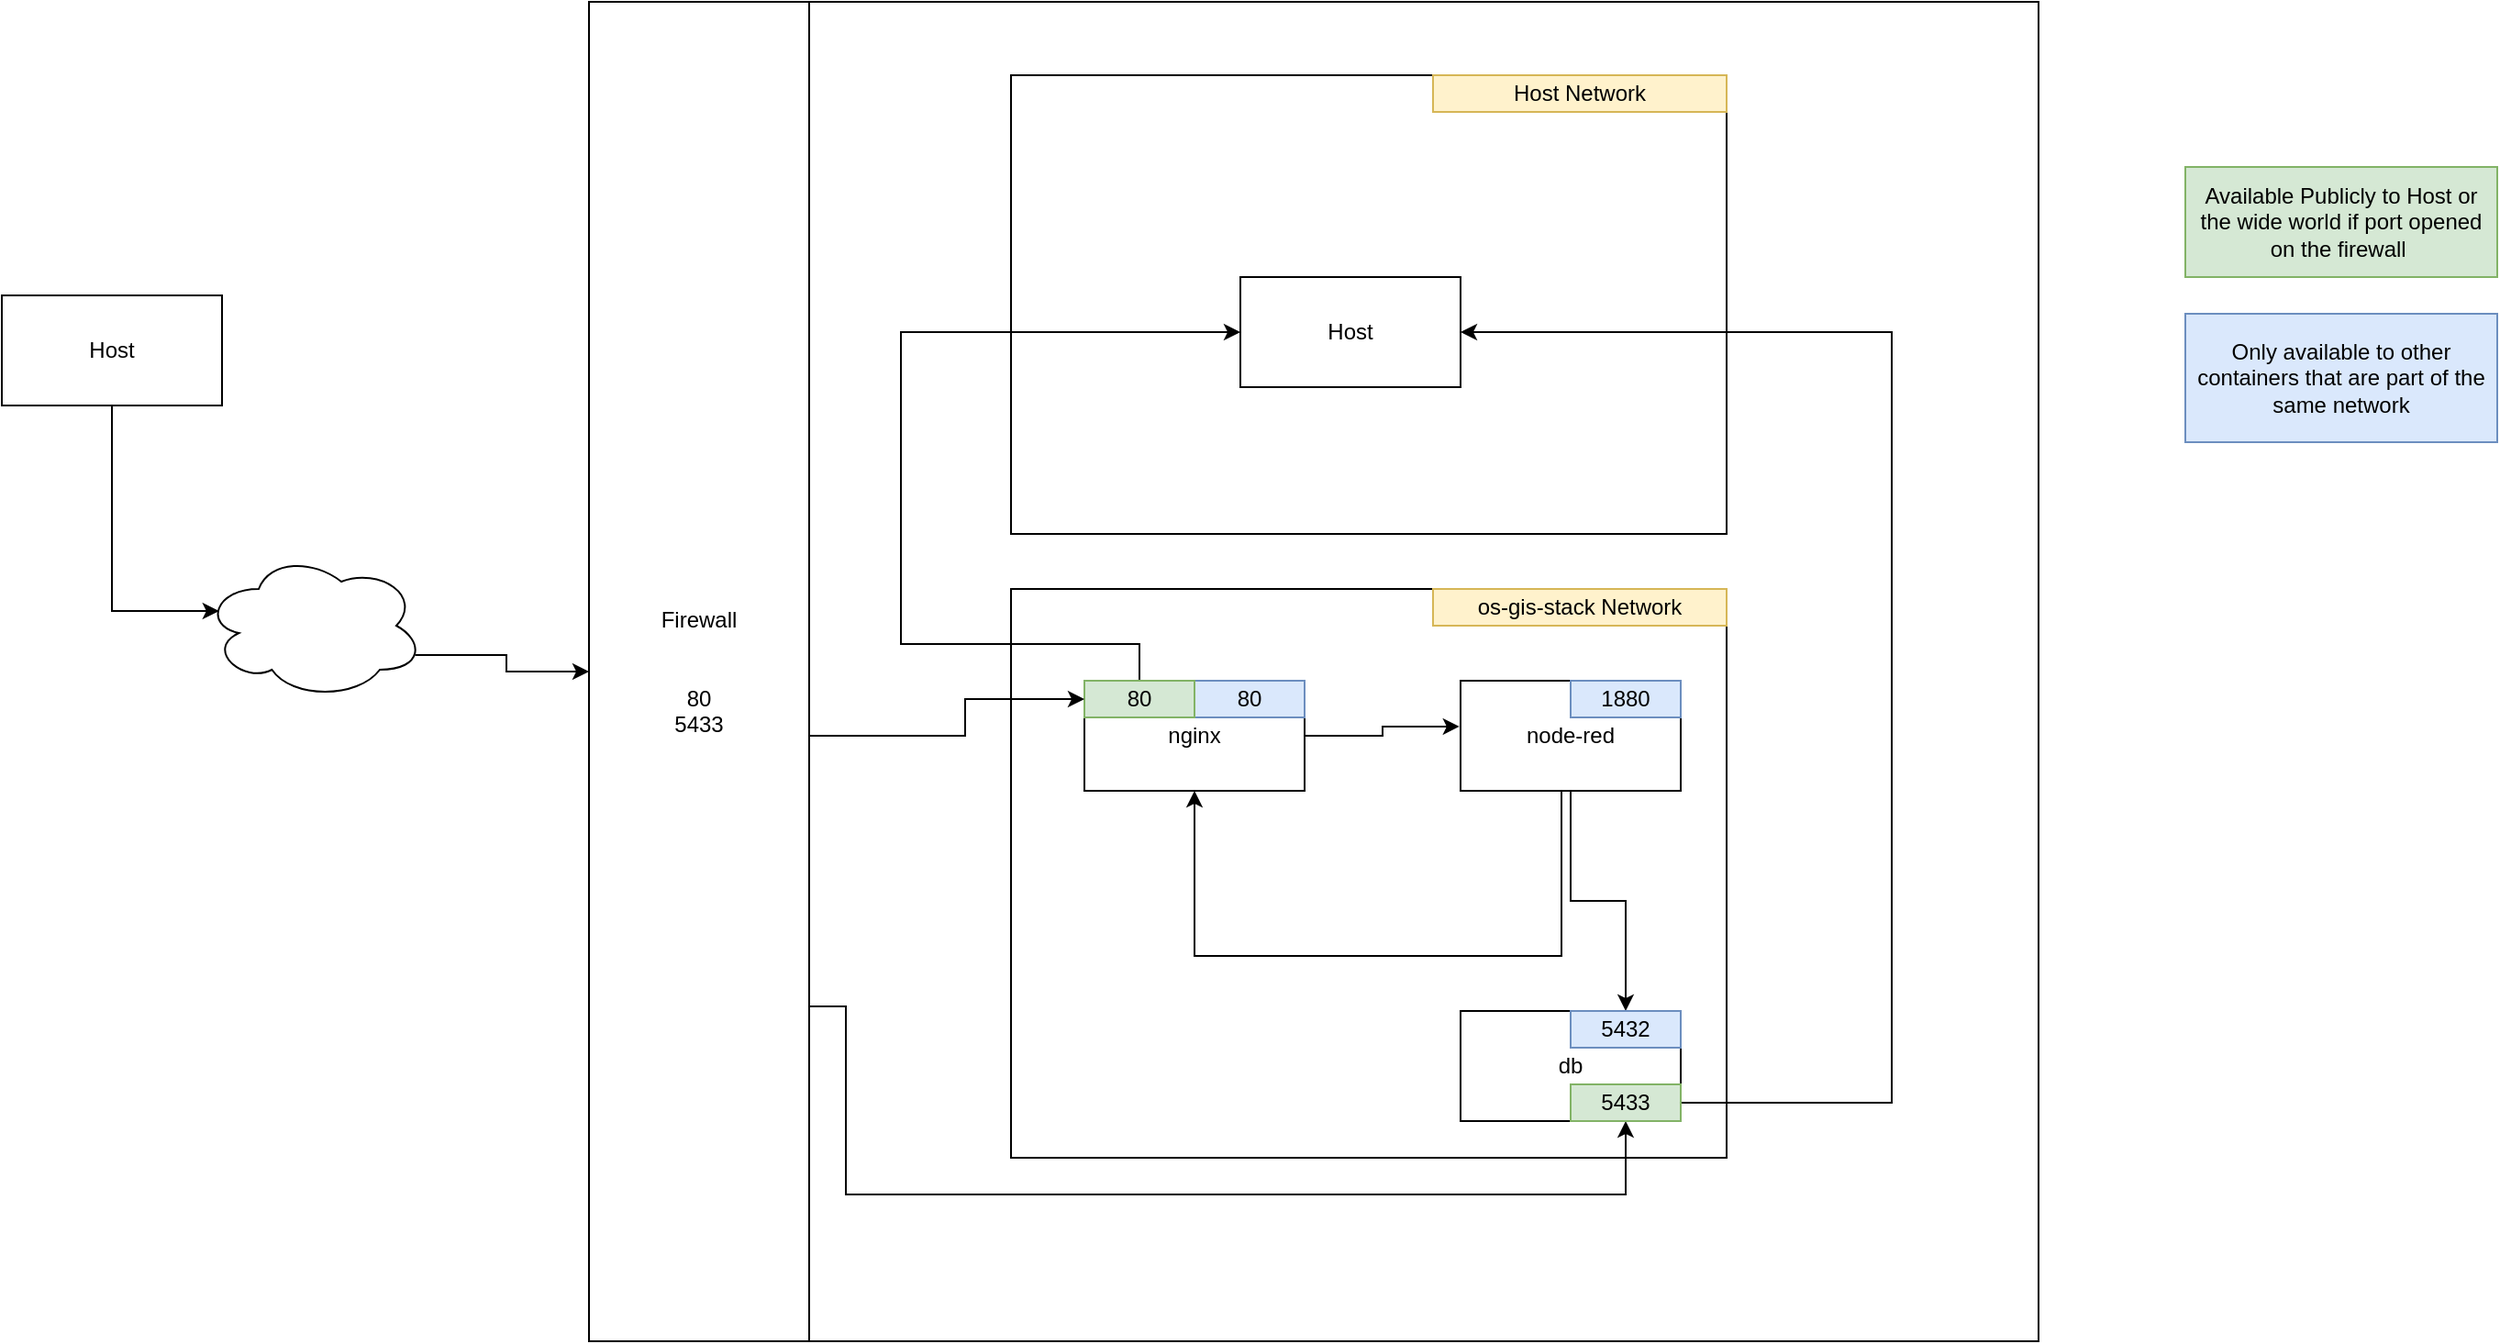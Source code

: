 <mxfile version="14.6.13" type="device"><diagram id="EaQOJbLqpQGk-XHPkLDU" name="Page-1"><mxGraphModel dx="2591" dy="1638" grid="1" gridSize="10" guides="1" tooltips="1" connect="1" arrows="1" fold="1" page="1" pageScale="1" pageWidth="1169" pageHeight="827" math="0" shadow="0"><root><mxCell id="0"/><mxCell id="1" parent="0"/><mxCell id="kA5MJ6jnhGrOicxnb4Bh-28" value="" style="rounded=0;whiteSpace=wrap;html=1;" vertex="1" parent="1"><mxGeometry x="170" y="-40" width="670" height="730" as="geometry"/></mxCell><mxCell id="kA5MJ6jnhGrOicxnb4Bh-8" value="" style="rounded=0;whiteSpace=wrap;html=1;" vertex="1" parent="1"><mxGeometry x="280" width="390" height="250" as="geometry"/></mxCell><mxCell id="kA5MJ6jnhGrOicxnb4Bh-9" value="Host Network" style="text;html=1;strokeColor=#d6b656;fillColor=#fff2cc;align=center;verticalAlign=middle;whiteSpace=wrap;rounded=0;" vertex="1" parent="1"><mxGeometry x="510" width="160" height="20" as="geometry"/></mxCell><mxCell id="kA5MJ6jnhGrOicxnb4Bh-6" value="" style="rounded=0;whiteSpace=wrap;html=1;" vertex="1" parent="1"><mxGeometry x="280" y="280" width="390" height="310" as="geometry"/></mxCell><mxCell id="kA5MJ6jnhGrOicxnb4Bh-3" style="edgeStyle=orthogonalEdgeStyle;rounded=0;orthogonalLoop=1;jettySize=auto;html=1;entryX=-0.005;entryY=0.416;entryDx=0;entryDy=0;entryPerimeter=0;" edge="1" parent="1" source="kA5MJ6jnhGrOicxnb4Bh-1" target="kA5MJ6jnhGrOicxnb4Bh-2"><mxGeometry relative="1" as="geometry"/></mxCell><mxCell id="kA5MJ6jnhGrOicxnb4Bh-1" value="nginx" style="rounded=0;whiteSpace=wrap;html=1;" vertex="1" parent="1"><mxGeometry x="320" y="330" width="120" height="60" as="geometry"/></mxCell><mxCell id="kA5MJ6jnhGrOicxnb4Bh-4" style="edgeStyle=orthogonalEdgeStyle;rounded=0;orthogonalLoop=1;jettySize=auto;html=1;entryX=0.5;entryY=1;entryDx=0;entryDy=0;" edge="1" parent="1" source="kA5MJ6jnhGrOicxnb4Bh-2" target="kA5MJ6jnhGrOicxnb4Bh-1"><mxGeometry relative="1" as="geometry"><Array as="points"><mxPoint x="580" y="480"/><mxPoint x="380" y="480"/></Array></mxGeometry></mxCell><mxCell id="kA5MJ6jnhGrOicxnb4Bh-12" style="edgeStyle=orthogonalEdgeStyle;rounded=0;orthogonalLoop=1;jettySize=auto;html=1;entryX=0.5;entryY=0;entryDx=0;entryDy=0;" edge="1" parent="1" source="kA5MJ6jnhGrOicxnb4Bh-2" target="kA5MJ6jnhGrOicxnb4Bh-11"><mxGeometry relative="1" as="geometry"/></mxCell><mxCell id="kA5MJ6jnhGrOicxnb4Bh-2" value="node-red" style="rounded=0;whiteSpace=wrap;html=1;" vertex="1" parent="1"><mxGeometry x="525" y="330" width="120" height="60" as="geometry"/></mxCell><mxCell id="kA5MJ6jnhGrOicxnb4Bh-5" value="Host" style="rounded=0;whiteSpace=wrap;html=1;" vertex="1" parent="1"><mxGeometry x="405" y="110" width="120" height="60" as="geometry"/></mxCell><mxCell id="kA5MJ6jnhGrOicxnb4Bh-7" value="os-gis-stack Network" style="text;html=1;strokeColor=#d6b656;fillColor=#fff2cc;align=center;verticalAlign=middle;whiteSpace=wrap;rounded=0;" vertex="1" parent="1"><mxGeometry x="510" y="280" width="160" height="20" as="geometry"/></mxCell><mxCell id="kA5MJ6jnhGrOicxnb4Bh-10" value="db" style="rounded=0;whiteSpace=wrap;html=1;" vertex="1" parent="1"><mxGeometry x="525" y="510" width="120" height="60" as="geometry"/></mxCell><mxCell id="kA5MJ6jnhGrOicxnb4Bh-11" value="5432" style="rounded=0;whiteSpace=wrap;html=1;fillColor=#dae8fc;strokeColor=#6c8ebf;" vertex="1" parent="1"><mxGeometry x="585" y="510" width="60" height="20" as="geometry"/></mxCell><mxCell id="kA5MJ6jnhGrOicxnb4Bh-13" value="1880" style="rounded=0;whiteSpace=wrap;html=1;fillColor=#dae8fc;strokeColor=#6c8ebf;" vertex="1" parent="1"><mxGeometry x="585" y="330" width="60" height="20" as="geometry"/></mxCell><mxCell id="kA5MJ6jnhGrOicxnb4Bh-14" value="80" style="rounded=0;whiteSpace=wrap;html=1;fillColor=#dae8fc;strokeColor=#6c8ebf;" vertex="1" parent="1"><mxGeometry x="380" y="330" width="60" height="20" as="geometry"/></mxCell><mxCell id="kA5MJ6jnhGrOicxnb4Bh-16" style="edgeStyle=orthogonalEdgeStyle;rounded=0;orthogonalLoop=1;jettySize=auto;html=1;entryX=0;entryY=0.5;entryDx=0;entryDy=0;" edge="1" parent="1" source="kA5MJ6jnhGrOicxnb4Bh-15" target="kA5MJ6jnhGrOicxnb4Bh-5"><mxGeometry relative="1" as="geometry"><mxPoint x="180" y="340" as="targetPoint"/><Array as="points"><mxPoint x="350" y="310"/><mxPoint x="220" y="310"/><mxPoint x="220" y="140"/></Array></mxGeometry></mxCell><mxCell id="kA5MJ6jnhGrOicxnb4Bh-15" value="80" style="rounded=0;whiteSpace=wrap;html=1;fillColor=#d5e8d4;strokeColor=#82b366;" vertex="1" parent="1"><mxGeometry x="320" y="330" width="60" height="20" as="geometry"/></mxCell><mxCell id="kA5MJ6jnhGrOicxnb4Bh-22" style="edgeStyle=orthogonalEdgeStyle;rounded=0;orthogonalLoop=1;jettySize=auto;html=1;" edge="1" parent="1" source="kA5MJ6jnhGrOicxnb4Bh-17" target="kA5MJ6jnhGrOicxnb4Bh-15"><mxGeometry relative="1" as="geometry"><Array as="points"><mxPoint x="255" y="360"/><mxPoint x="255" y="340"/></Array></mxGeometry></mxCell><mxCell id="kA5MJ6jnhGrOicxnb4Bh-25" style="edgeStyle=orthogonalEdgeStyle;rounded=0;orthogonalLoop=1;jettySize=auto;html=1;exitX=1;exitY=0.75;exitDx=0;exitDy=0;entryX=0.5;entryY=1;entryDx=0;entryDy=0;" edge="1" parent="1" source="kA5MJ6jnhGrOicxnb4Bh-17" target="kA5MJ6jnhGrOicxnb4Bh-23"><mxGeometry relative="1" as="geometry"><Array as="points"><mxPoint x="190" y="610"/><mxPoint x="615" y="610"/></Array></mxGeometry></mxCell><mxCell id="kA5MJ6jnhGrOicxnb4Bh-17" value="Firewall&lt;br&gt;&lt;br&gt;&lt;br&gt;80&lt;br&gt;5433" style="rounded=0;whiteSpace=wrap;html=1;" vertex="1" parent="1"><mxGeometry x="50" y="-40" width="120" height="730" as="geometry"/></mxCell><mxCell id="kA5MJ6jnhGrOicxnb4Bh-21" style="edgeStyle=orthogonalEdgeStyle;rounded=0;orthogonalLoop=1;jettySize=auto;html=1;exitX=0.96;exitY=0.7;exitDx=0;exitDy=0;exitPerimeter=0;" edge="1" parent="1" source="kA5MJ6jnhGrOicxnb4Bh-18" target="kA5MJ6jnhGrOicxnb4Bh-17"><mxGeometry relative="1" as="geometry"/></mxCell><mxCell id="kA5MJ6jnhGrOicxnb4Bh-18" value="" style="ellipse;shape=cloud;whiteSpace=wrap;html=1;" vertex="1" parent="1"><mxGeometry x="-160" y="260" width="120" height="80" as="geometry"/></mxCell><mxCell id="kA5MJ6jnhGrOicxnb4Bh-20" style="edgeStyle=orthogonalEdgeStyle;rounded=0;orthogonalLoop=1;jettySize=auto;html=1;entryX=0.07;entryY=0.4;entryDx=0;entryDy=0;entryPerimeter=0;" edge="1" parent="1" source="kA5MJ6jnhGrOicxnb4Bh-19" target="kA5MJ6jnhGrOicxnb4Bh-18"><mxGeometry relative="1" as="geometry"><Array as="points"><mxPoint x="-210" y="292"/></Array></mxGeometry></mxCell><mxCell id="kA5MJ6jnhGrOicxnb4Bh-19" value="Host" style="rounded=0;whiteSpace=wrap;html=1;" vertex="1" parent="1"><mxGeometry x="-270" y="120" width="120" height="60" as="geometry"/></mxCell><mxCell id="kA5MJ6jnhGrOicxnb4Bh-24" style="edgeStyle=orthogonalEdgeStyle;rounded=0;orthogonalLoop=1;jettySize=auto;html=1;entryX=1;entryY=0.5;entryDx=0;entryDy=0;" edge="1" parent="1" source="kA5MJ6jnhGrOicxnb4Bh-23" target="kA5MJ6jnhGrOicxnb4Bh-5"><mxGeometry relative="1" as="geometry"><Array as="points"><mxPoint x="760" y="560"/><mxPoint x="760" y="140"/></Array></mxGeometry></mxCell><mxCell id="kA5MJ6jnhGrOicxnb4Bh-23" value="5433" style="rounded=0;whiteSpace=wrap;html=1;fillColor=#d5e8d4;strokeColor=#82b366;" vertex="1" parent="1"><mxGeometry x="585" y="550" width="60" height="20" as="geometry"/></mxCell><mxCell id="kA5MJ6jnhGrOicxnb4Bh-26" value="Available Publicly to Host or the wide world if port opened on the firewall&amp;nbsp;" style="rounded=0;whiteSpace=wrap;html=1;fillColor=#d5e8d4;strokeColor=#82b366;" vertex="1" parent="1"><mxGeometry x="920" y="50" width="170" height="60" as="geometry"/></mxCell><mxCell id="kA5MJ6jnhGrOicxnb4Bh-29" value="Only available to other containers that are part of the same network" style="rounded=0;whiteSpace=wrap;html=1;fillColor=#dae8fc;strokeColor=#6c8ebf;" vertex="1" parent="1"><mxGeometry x="920" y="130" width="170" height="70" as="geometry"/></mxCell></root></mxGraphModel></diagram></mxfile>